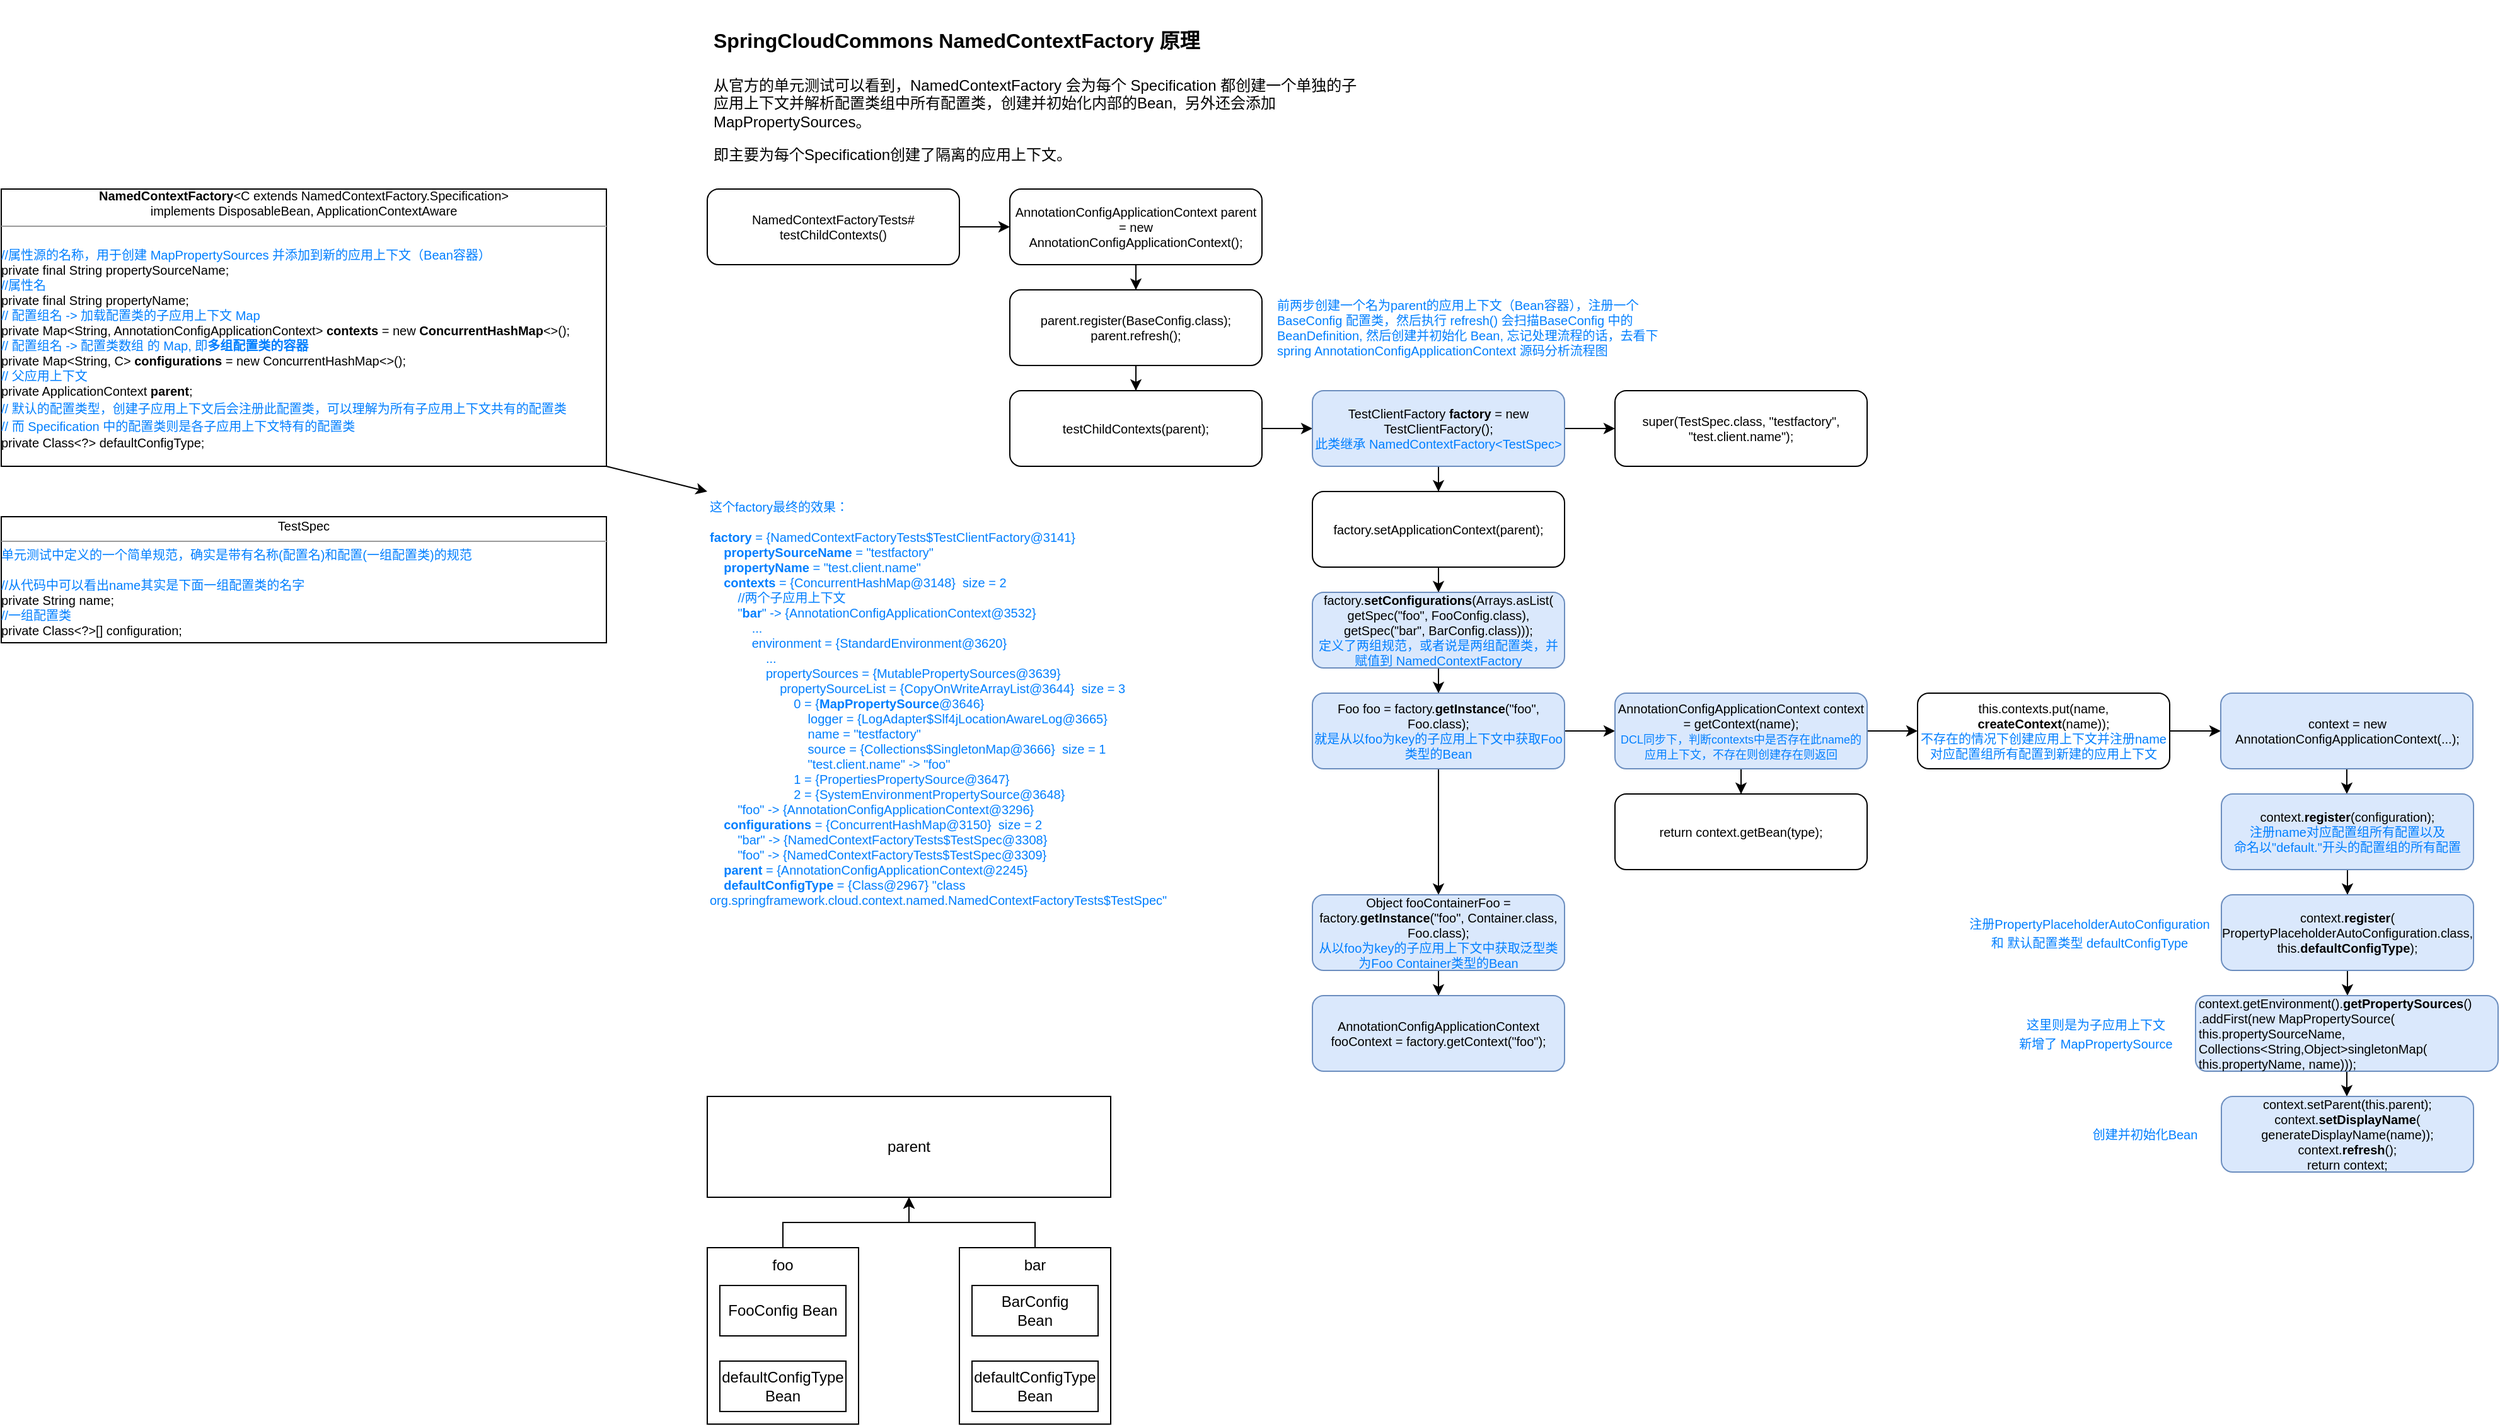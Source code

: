<mxfile version="21.6.5" type="device">
  <diagram name="第 1 页" id="Bj8tEn7FN9Y7yIVg3IFs">
    <mxGraphModel dx="2261" dy="879" grid="1" gridSize="10" guides="1" tooltips="1" connect="1" arrows="1" fold="1" page="1" pageScale="1" pageWidth="827" pageHeight="1169" math="0" shadow="0">
      <root>
        <mxCell id="0" />
        <mxCell id="1" parent="0" />
        <mxCell id="RcNMq9Ko6mRkyaurOMC_-1" value="&lt;h1&gt;&lt;font style=&quot;font-size: 16px;&quot;&gt;SpringCloudCommons NamedContextFactory 原理&lt;/font&gt;&lt;/h1&gt;&lt;p&gt;从官方的单元测试可以看到，NamedContextFactory 会为每个 Specification 都创建一个单独的子应用上下文并解析配置类组中所有配置类，创建并初始化内部的Bean,&amp;nbsp; 另外还会添加 MapPropertySources。&lt;/p&gt;&lt;p&gt;即主要为每个Specification创建了隔离的应用上下文。&lt;/p&gt;" style="text;html=1;strokeColor=none;fillColor=none;spacing=5;spacingTop=-20;whiteSpace=wrap;overflow=hidden;rounded=0;verticalAlign=top;" parent="1" vertex="1">
          <mxGeometry x="40" y="20" width="520" height="120" as="geometry" />
        </mxCell>
        <mxCell id="RcNMq9Ko6mRkyaurOMC_-4" value="" style="edgeStyle=orthogonalEdgeStyle;rounded=0;orthogonalLoop=1;jettySize=auto;html=1;fontSize=10;" parent="1" source="RcNMq9Ko6mRkyaurOMC_-2" target="RcNMq9Ko6mRkyaurOMC_-3" edge="1">
          <mxGeometry relative="1" as="geometry" />
        </mxCell>
        <mxCell id="RcNMq9Ko6mRkyaurOMC_-2" value="NamedContextFactoryTests#&lt;br style=&quot;font-size: 10px;&quot;&gt;testChildContexts()" style="rounded=1;whiteSpace=wrap;html=1;fontSize=10;" parent="1" vertex="1">
          <mxGeometry x="40" y="160" width="200" height="60" as="geometry" />
        </mxCell>
        <mxCell id="RcNMq9Ko6mRkyaurOMC_-6" value="" style="edgeStyle=orthogonalEdgeStyle;rounded=0;orthogonalLoop=1;jettySize=auto;html=1;fontSize=10;" parent="1" source="RcNMq9Ko6mRkyaurOMC_-3" target="RcNMq9Ko6mRkyaurOMC_-5" edge="1">
          <mxGeometry relative="1" as="geometry" />
        </mxCell>
        <mxCell id="RcNMq9Ko6mRkyaurOMC_-3" value="&lt;font style=&quot;font-size: 10px;&quot;&gt;AnnotationConfigApplicationContext parent = new AnnotationConfigApplicationContext();&lt;/font&gt;" style="rounded=1;whiteSpace=wrap;html=1;fontSize=10;" parent="1" vertex="1">
          <mxGeometry x="280" y="160" width="200" height="60" as="geometry" />
        </mxCell>
        <mxCell id="RcNMq9Ko6mRkyaurOMC_-8" value="" style="edgeStyle=orthogonalEdgeStyle;rounded=0;orthogonalLoop=1;jettySize=auto;html=1;fontSize=10;" parent="1" source="RcNMq9Ko6mRkyaurOMC_-5" target="RcNMq9Ko6mRkyaurOMC_-7" edge="1">
          <mxGeometry relative="1" as="geometry" />
        </mxCell>
        <mxCell id="RcNMq9Ko6mRkyaurOMC_-5" value="&lt;div style=&quot;font-size: 10px;&quot;&gt;&lt;font style=&quot;font-size: 10px;&quot;&gt;parent.register(BaseConfig.class);&lt;/font&gt;&lt;/div&gt;&lt;div style=&quot;font-size: 10px;&quot;&gt;&lt;font style=&quot;font-size: 10px;&quot;&gt;parent.refresh();&lt;/font&gt;&lt;/div&gt;" style="rounded=1;whiteSpace=wrap;html=1;fontSize=10;" parent="1" vertex="1">
          <mxGeometry x="280" y="240" width="200" height="60" as="geometry" />
        </mxCell>
        <mxCell id="RcNMq9Ko6mRkyaurOMC_-11" value="" style="edgeStyle=orthogonalEdgeStyle;rounded=0;orthogonalLoop=1;jettySize=auto;html=1;fontSize=10;" parent="1" source="RcNMq9Ko6mRkyaurOMC_-7" target="RcNMq9Ko6mRkyaurOMC_-10" edge="1">
          <mxGeometry relative="1" as="geometry" />
        </mxCell>
        <mxCell id="RcNMq9Ko6mRkyaurOMC_-7" value="&lt;font style=&quot;font-size: 10px;&quot;&gt;testChildContexts(parent);&lt;/font&gt;" style="rounded=1;whiteSpace=wrap;html=1;fontSize=10;" parent="1" vertex="1">
          <mxGeometry x="280" y="320" width="200" height="60" as="geometry" />
        </mxCell>
        <mxCell id="RcNMq9Ko6mRkyaurOMC_-9" value="&lt;font style=&quot;font-size: 10px;&quot;&gt;&lt;font color=&quot;#007fff&quot; style=&quot;font-size: 10px;&quot;&gt;前两步创建一个名为parent的应用上下文（Bean容器），注册一个BaseConfig 配置类，然后执行 refresh() 会扫描BaseConfig 中的BeanDefinition, 然后创建并初始化 Bean, 忘记处理流程的话，去看下&lt;br style=&quot;font-size: 10px;&quot;&gt;spring AnnotationConfigApplicationContext 源码分析流程图&lt;/font&gt;&lt;br style=&quot;font-size: 10px;&quot;&gt;&lt;/font&gt;" style="text;html=1;strokeColor=none;fillColor=none;align=left;verticalAlign=middle;whiteSpace=wrap;rounded=0;fontSize=10;" parent="1" vertex="1">
          <mxGeometry x="490" y="240" width="310" height="60" as="geometry" />
        </mxCell>
        <mxCell id="RcNMq9Ko6mRkyaurOMC_-13" value="" style="edgeStyle=orthogonalEdgeStyle;rounded=0;orthogonalLoop=1;jettySize=auto;html=1;" parent="1" source="RcNMq9Ko6mRkyaurOMC_-10" target="RcNMq9Ko6mRkyaurOMC_-12" edge="1">
          <mxGeometry relative="1" as="geometry" />
        </mxCell>
        <mxCell id="RcNMq9Ko6mRkyaurOMC_-17" value="" style="edgeStyle=orthogonalEdgeStyle;rounded=0;orthogonalLoop=1;jettySize=auto;html=1;" parent="1" source="RcNMq9Ko6mRkyaurOMC_-10" target="RcNMq9Ko6mRkyaurOMC_-16" edge="1">
          <mxGeometry relative="1" as="geometry" />
        </mxCell>
        <mxCell id="RcNMq9Ko6mRkyaurOMC_-10" value="&lt;font style=&quot;font-size: 10px;&quot;&gt;TestClientFactory &lt;b&gt;factory&lt;/b&gt; = new TestClientFactory();&lt;br style=&quot;font-size: 10px;&quot;&gt;&lt;font color=&quot;#007fff&quot;&gt;此类继承 NamedContextFactory&amp;lt;TestSpec&amp;gt;&lt;/font&gt;&lt;br style=&quot;font-size: 10px;&quot;&gt;&lt;/font&gt;" style="rounded=1;whiteSpace=wrap;html=1;fontSize=10;fillColor=#dae8fc;strokeColor=#6c8ebf;" parent="1" vertex="1">
          <mxGeometry x="520" y="320" width="200" height="60" as="geometry" />
        </mxCell>
        <mxCell id="RcNMq9Ko6mRkyaurOMC_-12" value="&lt;font style=&quot;&quot;&gt;super(TestSpec.class, &quot;testfactory&quot;, &quot;test.client.name&quot;);&lt;br style=&quot;font-size: 10px;&quot;&gt;&lt;/font&gt;" style="rounded=1;whiteSpace=wrap;html=1;fontSize=10;" parent="1" vertex="1">
          <mxGeometry x="760" y="320" width="200" height="60" as="geometry" />
        </mxCell>
        <mxCell id="lvGO4TqXhQ6l0tlfrCK3-3" style="rounded=0;orthogonalLoop=1;jettySize=auto;html=1;exitX=1;exitY=1;exitDx=0;exitDy=0;entryX=0;entryY=0;entryDx=0;entryDy=0;" parent="1" source="RcNMq9Ko6mRkyaurOMC_-14" target="lvGO4TqXhQ6l0tlfrCK3-2" edge="1">
          <mxGeometry relative="1" as="geometry" />
        </mxCell>
        <mxCell id="RcNMq9Ko6mRkyaurOMC_-14" value="&lt;div style=&quot;text-align: center; font-size: 10px;&quot;&gt;&lt;font style=&quot;font-size: 10px;&quot;&gt;&lt;font style=&quot;font-size: 10px;&quot; color=&quot;#000000&quot;&gt;&lt;b&gt;NamedContextFactory&lt;/b&gt;&amp;lt;C extends NamedContextFactory.Specification&amp;gt;&lt;/font&gt;&lt;br&gt;&lt;/font&gt;&lt;/div&gt;&lt;div style=&quot;text-align: center; font-size: 10px;&quot;&gt;&lt;font style=&quot;font-size: 10px;&quot;&gt;&lt;font style=&quot;font-size: 10px;&quot; color=&quot;#000000&quot;&gt;implements DisposableBean, ApplicationContextAware&lt;br&gt;&lt;/font&gt;&lt;/font&gt;&lt;/div&gt;&lt;hr style=&quot;font-size: 10px;&quot; size=&quot;1&quot;&gt;&lt;font style=&quot;font-size: 10px;&quot;&gt;&lt;span style=&quot;background-color: initial;&quot;&gt;&lt;div style=&quot;font-size: 10px;&quot;&gt;&lt;br&gt;&lt;/div&gt;&lt;div style=&quot;font-size: 10px;&quot;&gt;//属性源的名称，用于创建 MapPropertySources 并添加到新的应用上下文（Bean容器）&lt;/div&gt;&lt;div style=&quot;font-size: 10px;&quot;&gt;&lt;font color=&quot;#000000&quot;&gt;private final String propertySourceName;&lt;/font&gt;&lt;/div&gt;&lt;div style=&quot;font-size: 10px;&quot;&gt;//属性名&lt;/div&gt;&lt;div style=&quot;font-size: 10px;&quot;&gt;&lt;font color=&quot;#000000&quot;&gt;private final String propertyName;&lt;/font&gt;&lt;/div&gt;&lt;div style=&quot;font-size: 10px;&quot;&gt;// 配置组名 -&amp;gt; 加载配置类的子应用上下文 Map&lt;br&gt;&lt;/div&gt;&lt;div style=&quot;font-size: 10px;&quot;&gt;&lt;font color=&quot;#000000&quot;&gt;private Map&amp;lt;String, AnnotationConfigApplicationContext&amp;gt; &lt;b&gt;contexts&lt;/b&gt; = new &lt;b&gt;ConcurrentHashMap&lt;/b&gt;&amp;lt;&amp;gt;();&lt;/font&gt;&lt;/div&gt;&lt;div style=&quot;font-size: 10px;&quot;&gt;// 配置组名 -&amp;gt; 配置类数组 的 Map, 即&lt;b&gt;多组配置类的容器&lt;/b&gt;&lt;/div&gt;&lt;div style=&quot;font-size: 10px;&quot;&gt;&lt;font color=&quot;#000000&quot;&gt;private Map&amp;lt;String, C&amp;gt; &lt;b&gt;configurations&lt;/b&gt; = new ConcurrentHashMap&amp;lt;&amp;gt;();&lt;/font&gt;&lt;/div&gt;&lt;div style=&quot;font-size: 10px;&quot;&gt;// 父应用上下文&lt;/div&gt;&lt;div style=&quot;font-size: 10px;&quot;&gt;&lt;font color=&quot;#000000&quot;&gt;private ApplicationContext &lt;b&gt;parent&lt;/b&gt;;&lt;/font&gt;&lt;/div&gt;&lt;span style=&quot;&quot;&gt;// 默认的配置类型，创建子应用上下文后会注册此配置类，可以理解为所有子应用上下文共有的配置类&lt;br&gt;// 而 Specification 中的配置类则是各子应用上下文特有的配置类&lt;br&gt;&lt;/span&gt;&lt;div style=&quot;font-size: 10px;&quot;&gt;&lt;font color=&quot;#000000&quot;&gt;private Class&amp;lt;?&amp;gt; defaultConfigType;&lt;/font&gt;&lt;/div&gt;&lt;/span&gt;&lt;/font&gt;" style="verticalAlign=top;align=left;overflow=fill;fontSize=12;fontFamily=Helvetica;html=1;fontColor=#007FFF;" parent="1" vertex="1">
          <mxGeometry x="-520" y="160" width="480" height="220" as="geometry" />
        </mxCell>
        <mxCell id="RcNMq9Ko6mRkyaurOMC_-15" value="&lt;div style=&quot;text-align: center;&quot;&gt;&lt;font style=&quot;font-size: 10px;&quot; color=&quot;#000000&quot;&gt;TestSpec&lt;/font&gt;&lt;br&gt;&lt;/div&gt;&lt;hr style=&quot;font-size: 10px;&quot; size=&quot;1&quot;&gt;&lt;font style=&quot;font-size: 10px;&quot;&gt;&lt;span style=&quot;background-color: initial;&quot;&gt;&lt;div style=&quot;font-size: 10px;&quot;&gt;单元测试中定义的一个简单规范，确实是带有名称(配置名)和配置(一组配置类)的规范&lt;/div&gt;&lt;div style=&quot;font-size: 10px;&quot;&gt;&lt;br&gt;&lt;/div&gt;&lt;div style=&quot;font-size: 10px;&quot;&gt;//从代码中可以看出name其实是下面一组配置类的名字&lt;/div&gt;&lt;div style=&quot;font-size: 10px;&quot;&gt;&lt;div&gt;&lt;font color=&quot;#000000&quot;&gt;private String name;&lt;/font&gt;&lt;/div&gt;&lt;div&gt;//一组配置类&lt;/div&gt;&lt;div&gt;&lt;font color=&quot;#000000&quot;&gt;private Class&amp;lt;?&amp;gt;[] configuration;&lt;/font&gt;&lt;/div&gt;&lt;/div&gt;&lt;/span&gt;&lt;/font&gt;" style="verticalAlign=top;align=left;overflow=fill;fontSize=12;fontFamily=Helvetica;html=1;fontColor=#007FFF;" parent="1" vertex="1">
          <mxGeometry x="-520" y="420" width="480" height="100" as="geometry" />
        </mxCell>
        <mxCell id="RcNMq9Ko6mRkyaurOMC_-19" value="" style="edgeStyle=orthogonalEdgeStyle;rounded=0;orthogonalLoop=1;jettySize=auto;html=1;" parent="1" source="RcNMq9Ko6mRkyaurOMC_-16" target="RcNMq9Ko6mRkyaurOMC_-18" edge="1">
          <mxGeometry relative="1" as="geometry" />
        </mxCell>
        <mxCell id="RcNMq9Ko6mRkyaurOMC_-16" value="&lt;font style=&quot;&quot;&gt;factory.setApplicationContext(parent);&lt;br style=&quot;font-size: 10px;&quot;&gt;&lt;/font&gt;" style="rounded=1;whiteSpace=wrap;html=1;fontSize=10;" parent="1" vertex="1">
          <mxGeometry x="520" y="400" width="200" height="60" as="geometry" />
        </mxCell>
        <mxCell id="RcNMq9Ko6mRkyaurOMC_-21" value="" style="edgeStyle=orthogonalEdgeStyle;rounded=0;orthogonalLoop=1;jettySize=auto;html=1;" parent="1" source="RcNMq9Ko6mRkyaurOMC_-18" target="RcNMq9Ko6mRkyaurOMC_-20" edge="1">
          <mxGeometry relative="1" as="geometry" />
        </mxCell>
        <mxCell id="RcNMq9Ko6mRkyaurOMC_-18" value="&lt;font style=&quot;&quot;&gt;factory.&lt;b&gt;setConfigurations&lt;/b&gt;(Arrays.asList(&lt;br&gt;getSpec(&quot;foo&quot;, FooConfig.class), getSpec(&quot;bar&quot;, BarConfig.class)));&lt;br&gt;&lt;font color=&quot;#007fff&quot;&gt;定义了两组规范，或者说是两组配置类，并赋值到 NamedContextFactory&lt;/font&gt;&lt;br style=&quot;font-size: 10px;&quot;&gt;&lt;/font&gt;" style="rounded=1;whiteSpace=wrap;html=1;fontSize=10;fillColor=#dae8fc;strokeColor=#6c8ebf;" parent="1" vertex="1">
          <mxGeometry x="520" y="480" width="200" height="60" as="geometry" />
        </mxCell>
        <mxCell id="RcNMq9Ko6mRkyaurOMC_-23" value="" style="edgeStyle=orthogonalEdgeStyle;rounded=0;orthogonalLoop=1;jettySize=auto;html=1;" parent="1" source="RcNMq9Ko6mRkyaurOMC_-20" target="RcNMq9Ko6mRkyaurOMC_-22" edge="1">
          <mxGeometry relative="1" as="geometry" />
        </mxCell>
        <mxCell id="RcNMq9Ko6mRkyaurOMC_-41" value="" style="edgeStyle=orthogonalEdgeStyle;rounded=0;orthogonalLoop=1;jettySize=auto;html=1;" parent="1" source="RcNMq9Ko6mRkyaurOMC_-20" target="RcNMq9Ko6mRkyaurOMC_-40" edge="1">
          <mxGeometry relative="1" as="geometry" />
        </mxCell>
        <mxCell id="RcNMq9Ko6mRkyaurOMC_-20" value="&lt;font style=&quot;&quot;&gt;Foo foo = factory.&lt;b&gt;getInstance&lt;/b&gt;(&quot;foo&quot;, Foo.class);&lt;br&gt;&lt;font color=&quot;#007fff&quot;&gt;就是从以foo为key的子应用上下文中获取Foo类型的Bean&lt;/font&gt;&lt;br style=&quot;font-size: 10px;&quot;&gt;&lt;/font&gt;" style="rounded=1;whiteSpace=wrap;html=1;fontSize=10;fillColor=#dae8fc;strokeColor=#6c8ebf;" parent="1" vertex="1">
          <mxGeometry x="520" y="560" width="200" height="60" as="geometry" />
        </mxCell>
        <mxCell id="RcNMq9Ko6mRkyaurOMC_-27" value="" style="edgeStyle=orthogonalEdgeStyle;rounded=0;orthogonalLoop=1;jettySize=auto;html=1;" parent="1" source="RcNMq9Ko6mRkyaurOMC_-22" target="RcNMq9Ko6mRkyaurOMC_-26" edge="1">
          <mxGeometry relative="1" as="geometry" />
        </mxCell>
        <mxCell id="RcNMq9Ko6mRkyaurOMC_-39" value="" style="edgeStyle=orthogonalEdgeStyle;rounded=0;orthogonalLoop=1;jettySize=auto;html=1;" parent="1" source="RcNMq9Ko6mRkyaurOMC_-22" target="RcNMq9Ko6mRkyaurOMC_-38" edge="1">
          <mxGeometry relative="1" as="geometry" />
        </mxCell>
        <mxCell id="RcNMq9Ko6mRkyaurOMC_-22" value="&lt;font style=&quot;&quot;&gt;AnnotationConfigApplicationContext context = getContext(name);&lt;br&gt;&lt;font style=&quot;font-size: 9px;&quot; color=&quot;#007fff&quot;&gt;DCL同步下，判断contexts中是否存在此name的应用上下文，不存在则创建存在则返回&lt;/font&gt;&lt;br style=&quot;font-size: 10px;&quot;&gt;&lt;/font&gt;" style="rounded=1;whiteSpace=wrap;html=1;fontSize=10;fillColor=#dae8fc;strokeColor=#6c8ebf;" parent="1" vertex="1">
          <mxGeometry x="760" y="560" width="200" height="60" as="geometry" />
        </mxCell>
        <mxCell id="RcNMq9Ko6mRkyaurOMC_-29" value="" style="edgeStyle=orthogonalEdgeStyle;rounded=0;orthogonalLoop=1;jettySize=auto;html=1;" parent="1" source="RcNMq9Ko6mRkyaurOMC_-26" target="RcNMq9Ko6mRkyaurOMC_-28" edge="1">
          <mxGeometry relative="1" as="geometry" />
        </mxCell>
        <mxCell id="RcNMq9Ko6mRkyaurOMC_-26" value="&lt;font style=&quot;&quot;&gt;this.contexts.put(name, &lt;b&gt;createContext&lt;/b&gt;(name));&lt;br&gt;&lt;font size=&quot;1&quot; color=&quot;#007fff&quot;&gt;不存在的情况下创建应用上下文并注册name对应配置组所有配置到新建的应用上下文&lt;/font&gt;&lt;br style=&quot;font-size: 10px;&quot;&gt;&lt;/font&gt;" style="rounded=1;whiteSpace=wrap;html=1;fontSize=10;" parent="1" vertex="1">
          <mxGeometry x="1000" y="560" width="200" height="60" as="geometry" />
        </mxCell>
        <mxCell id="RcNMq9Ko6mRkyaurOMC_-31" value="" style="edgeStyle=orthogonalEdgeStyle;rounded=0;orthogonalLoop=1;jettySize=auto;html=1;" parent="1" source="RcNMq9Ko6mRkyaurOMC_-28" target="RcNMq9Ko6mRkyaurOMC_-30" edge="1">
          <mxGeometry relative="1" as="geometry" />
        </mxCell>
        <mxCell id="RcNMq9Ko6mRkyaurOMC_-28" value="&lt;font style=&quot;&quot;&gt;context = new AnnotationConfigApplicationContext(...);&lt;br style=&quot;font-size: 10px;&quot;&gt;&lt;/font&gt;" style="rounded=1;whiteSpace=wrap;html=1;fontSize=10;fillColor=#dae8fc;strokeColor=#6c8ebf;" parent="1" vertex="1">
          <mxGeometry x="1240.5" y="560" width="200" height="60" as="geometry" />
        </mxCell>
        <mxCell id="RcNMq9Ko6mRkyaurOMC_-33" value="" style="edgeStyle=orthogonalEdgeStyle;rounded=0;orthogonalLoop=1;jettySize=auto;html=1;" parent="1" source="RcNMq9Ko6mRkyaurOMC_-30" target="RcNMq9Ko6mRkyaurOMC_-32" edge="1">
          <mxGeometry relative="1" as="geometry" />
        </mxCell>
        <mxCell id="RcNMq9Ko6mRkyaurOMC_-30" value="&lt;font style=&quot;&quot;&gt;context.&lt;b&gt;register&lt;/b&gt;(configuration);&lt;br&gt;&lt;font color=&quot;#007fff&quot;&gt;注册name对应配置组所有配置以及&lt;br&gt;命名以&quot;default.&quot;开头的配置组的所有配置&lt;/font&gt;&lt;br style=&quot;font-size: 10px;&quot;&gt;&lt;/font&gt;" style="rounded=1;whiteSpace=wrap;html=1;fontSize=10;fillColor=#dae8fc;strokeColor=#6c8ebf;" parent="1" vertex="1">
          <mxGeometry x="1241" y="640" width="200" height="60" as="geometry" />
        </mxCell>
        <mxCell id="RcNMq9Ko6mRkyaurOMC_-35" value="" style="edgeStyle=orthogonalEdgeStyle;rounded=0;orthogonalLoop=1;jettySize=auto;html=1;" parent="1" source="RcNMq9Ko6mRkyaurOMC_-32" target="RcNMq9Ko6mRkyaurOMC_-34" edge="1">
          <mxGeometry relative="1" as="geometry" />
        </mxCell>
        <mxCell id="RcNMq9Ko6mRkyaurOMC_-32" value="&lt;font style=&quot;&quot;&gt;context.&lt;b&gt;register&lt;/b&gt;(&lt;br&gt;PropertyPlaceholderAutoConfiguration.class, this.&lt;b&gt;defaultConfigType&lt;/b&gt;);&lt;br style=&quot;font-size: 10px;&quot;&gt;&lt;/font&gt;" style="rounded=1;whiteSpace=wrap;html=1;fontSize=10;fillColor=#dae8fc;strokeColor=#6c8ebf;" parent="1" vertex="1">
          <mxGeometry x="1241" y="720" width="200" height="60" as="geometry" />
        </mxCell>
        <mxCell id="RcNMq9Ko6mRkyaurOMC_-37" value="" style="edgeStyle=orthogonalEdgeStyle;rounded=0;orthogonalLoop=1;jettySize=auto;html=1;" parent="1" source="RcNMq9Ko6mRkyaurOMC_-34" target="RcNMq9Ko6mRkyaurOMC_-36" edge="1">
          <mxGeometry relative="1" as="geometry" />
        </mxCell>
        <mxCell id="RcNMq9Ko6mRkyaurOMC_-34" value="&lt;font style=&quot;&quot;&gt;&lt;div&gt;context.getEnvironment()&lt;span style=&quot;background-color: initial;&quot;&gt;.&lt;b&gt;getPropertySources&lt;/b&gt;()&lt;/span&gt;&lt;/div&gt;&lt;div&gt;&lt;span style=&quot;background-color: initial;&quot;&gt;.addFirst(new MapPropertySource(&lt;/span&gt;&lt;/div&gt;&lt;div&gt;&lt;span style=&quot;background-color: initial;&quot;&gt;this.propertySourceName,&amp;nbsp;&lt;/span&gt;&lt;/div&gt;&lt;div&gt;&lt;span style=&quot;background-color: initial;&quot;&gt;Collections&amp;lt;String,Object&amp;gt;singletonMap(&lt;/span&gt;&lt;/div&gt;&lt;div&gt;&lt;span style=&quot;background-color: initial;&quot;&gt;this.propertyName, name)));&lt;/span&gt;&lt;/div&gt;&lt;/font&gt;" style="rounded=1;whiteSpace=wrap;html=1;fontSize=10;fillColor=#dae8fc;strokeColor=#6c8ebf;align=left;" parent="1" vertex="1">
          <mxGeometry x="1220.5" y="800" width="240" height="60" as="geometry" />
        </mxCell>
        <mxCell id="RcNMq9Ko6mRkyaurOMC_-36" value="&lt;font style=&quot;&quot;&gt;&lt;div&gt;context.setParent(this.parent);&lt;/div&gt;&lt;div&gt;&lt;div&gt;context.&lt;b&gt;setDisplayName&lt;/b&gt;(&lt;/div&gt;&lt;div&gt;generateDisplayName(name));&lt;/div&gt;&lt;div&gt;context.&lt;b&gt;refresh&lt;/b&gt;();&lt;/div&gt;&lt;/div&gt;&lt;div&gt;return context;&lt;br&gt;&lt;/div&gt;&lt;/font&gt;" style="rounded=1;whiteSpace=wrap;html=1;fontSize=10;fillColor=#dae8fc;strokeColor=#6c8ebf;" parent="1" vertex="1">
          <mxGeometry x="1241" y="880" width="200" height="60" as="geometry" />
        </mxCell>
        <mxCell id="RcNMq9Ko6mRkyaurOMC_-38" value="&lt;font style=&quot;&quot;&gt;return context.getBean(type);&lt;br style=&quot;font-size: 10px;&quot;&gt;&lt;/font&gt;" style="rounded=1;whiteSpace=wrap;html=1;fontSize=10;" parent="1" vertex="1">
          <mxGeometry x="760" y="640" width="200" height="60" as="geometry" />
        </mxCell>
        <mxCell id="RcNMq9Ko6mRkyaurOMC_-43" value="" style="edgeStyle=orthogonalEdgeStyle;rounded=0;orthogonalLoop=1;jettySize=auto;html=1;" parent="1" source="RcNMq9Ko6mRkyaurOMC_-40" target="RcNMq9Ko6mRkyaurOMC_-42" edge="1">
          <mxGeometry relative="1" as="geometry" />
        </mxCell>
        <mxCell id="RcNMq9Ko6mRkyaurOMC_-40" value="&lt;font style=&quot;&quot;&gt;Object fooContainerFoo = factory.&lt;b&gt;getInstance&lt;/b&gt;(&quot;foo&quot;, Container.class, Foo.class);&lt;br&gt;&lt;font color=&quot;#007fff&quot;&gt;从以foo为key的子应用上下文中获取泛型类为Foo Container类型的Bean&lt;/font&gt;&lt;br style=&quot;font-size: 10px;&quot;&gt;&lt;/font&gt;" style="rounded=1;whiteSpace=wrap;html=1;fontSize=10;fillColor=#dae8fc;strokeColor=#6c8ebf;" parent="1" vertex="1">
          <mxGeometry x="520" y="720" width="200" height="60" as="geometry" />
        </mxCell>
        <mxCell id="RcNMq9Ko6mRkyaurOMC_-42" value="&lt;font style=&quot;&quot;&gt;AnnotationConfigApplicationContext fooContext = factory.getContext(&quot;foo&quot;);&lt;br style=&quot;font-size: 10px;&quot;&gt;&lt;/font&gt;" style="rounded=1;whiteSpace=wrap;html=1;fontSize=10;fillColor=#dae8fc;strokeColor=#6c8ebf;" parent="1" vertex="1">
          <mxGeometry x="520" y="800" width="200" height="60" as="geometry" />
        </mxCell>
        <mxCell id="RcNMq9Ko6mRkyaurOMC_-45" value="&lt;font style=&quot;font-size: 10px;&quot; color=&quot;#007fff&quot;&gt;创建并初始化Bean&lt;/font&gt;" style="text;html=1;align=center;verticalAlign=middle;resizable=0;points=[];autosize=1;strokeColor=none;fillColor=none;" parent="1" vertex="1">
          <mxGeometry x="1125" y="895" width="110" height="30" as="geometry" />
        </mxCell>
        <mxCell id="lvGO4TqXhQ6l0tlfrCK3-1" value="&lt;font style=&quot;font-size: 10px;&quot; color=&quot;#007fff&quot;&gt;这里则是为子应用上下文&lt;br&gt;新增了 MapPropertySource&lt;br&gt;&lt;/font&gt;" style="text;html=1;align=center;verticalAlign=middle;resizable=0;points=[];autosize=1;strokeColor=none;fillColor=none;" parent="1" vertex="1">
          <mxGeometry x="1065.5" y="810" width="150" height="40" as="geometry" />
        </mxCell>
        <mxCell id="lvGO4TqXhQ6l0tlfrCK3-2" value="&lt;div style=&quot;font-size: 10px;&quot;&gt;这个factory最终的效果：&lt;/div&gt;&lt;div style=&quot;font-size: 10px;&quot;&gt;&lt;br&gt;&lt;/div&gt;&lt;div style=&quot;font-size: 10px;&quot;&gt;&lt;font style=&quot;font-size: 10px;&quot;&gt;&lt;b&gt;factory&lt;/b&gt; = {NamedContextFactoryTests$TestClientFactory@3141}&amp;nbsp;&lt;/font&gt;&lt;/div&gt;&lt;div style=&quot;font-size: 10px;&quot;&gt;&lt;font style=&quot;font-size: 10px;&quot;&gt;&amp;nbsp; &amp;nbsp; &lt;b&gt;propertySourceName&lt;/b&gt; = &quot;testfactory&quot;&lt;/font&gt;&lt;/div&gt;&lt;div style=&quot;font-size: 10px;&quot;&gt;&lt;font style=&quot;font-size: 10px;&quot;&gt;&amp;nbsp; &amp;nbsp; &lt;b&gt;propertyName&lt;/b&gt; = &quot;test.client.name&quot;&lt;/font&gt;&lt;/div&gt;&lt;div style=&quot;font-size: 10px;&quot;&gt;&lt;font style=&quot;font-size: 10px;&quot;&gt;&amp;nbsp; &amp;nbsp; &lt;b&gt;contexts&lt;/b&gt; = {ConcurrentHashMap@3148}&amp;nbsp; size = 2&lt;/font&gt;&lt;/div&gt;&lt;div style=&quot;font-size: 10px;&quot;&gt;&lt;font style=&quot;font-size: 10px;&quot;&gt;&lt;span style=&quot;white-space: pre;&quot;&gt;&#x9;&lt;/span&gt;//两个子应用上下文&lt;br&gt;&lt;/font&gt;&lt;/div&gt;&lt;div style=&quot;font-size: 10px;&quot;&gt;&lt;font style=&quot;font-size: 10px;&quot;&gt;&amp;nbsp; &amp;nbsp; &amp;nbsp; &amp;nbsp; &quot;&lt;b&gt;bar&lt;/b&gt;&quot; -&amp;gt; {AnnotationConfigApplicationContext@3532}&lt;/font&gt;&lt;/div&gt;&lt;div style=&quot;font-size: 10px;&quot;&gt;&lt;font style=&quot;font-size: 10px;&quot;&gt;&amp;nbsp; &amp;nbsp; &amp;nbsp; &amp;nbsp; &amp;nbsp; &amp;nbsp; ...&lt;/font&gt;&lt;/div&gt;&lt;div style=&quot;font-size: 10px;&quot;&gt;&lt;font style=&quot;font-size: 10px;&quot;&gt;&amp;nbsp; &amp;nbsp; &amp;nbsp; &amp;nbsp; &amp;nbsp; &amp;nbsp; environment = {StandardEnvironment@3620}&amp;nbsp;&lt;/font&gt;&lt;/div&gt;&lt;div style=&quot;font-size: 10px;&quot;&gt;&lt;font style=&quot;font-size: 10px;&quot;&gt;&amp;nbsp; &amp;nbsp; &amp;nbsp; &amp;nbsp; &amp;nbsp; &amp;nbsp; &amp;nbsp; &amp;nbsp; ...&lt;/font&gt;&lt;/div&gt;&lt;div style=&quot;font-size: 10px;&quot;&gt;&lt;font style=&quot;font-size: 10px;&quot;&gt;&amp;nbsp; &amp;nbsp; &amp;nbsp; &amp;nbsp; &amp;nbsp; &amp;nbsp; &amp;nbsp; &amp;nbsp; propertySources = {MutablePropertySources@3639}&lt;/font&gt;&lt;/div&gt;&lt;div style=&quot;font-size: 10px;&quot;&gt;&lt;font style=&quot;font-size: 10px;&quot;&gt;&amp;nbsp; &amp;nbsp; &amp;nbsp; &amp;nbsp; &amp;nbsp; &amp;nbsp; &amp;nbsp; &amp;nbsp; &amp;nbsp; &amp;nbsp; propertySourceList = {CopyOnWriteArrayList@3644}&amp;nbsp; size = 3&lt;/font&gt;&lt;/div&gt;&lt;div style=&quot;font-size: 10px;&quot;&gt;&lt;font style=&quot;font-size: 10px;&quot;&gt;&amp;nbsp; &amp;nbsp; &amp;nbsp; &amp;nbsp; &amp;nbsp; &amp;nbsp; &amp;nbsp; &amp;nbsp; &amp;nbsp; &amp;nbsp; &amp;nbsp; &amp;nbsp; 0 = {&lt;b&gt;MapPropertySource&lt;/b&gt;@3646}&lt;/font&gt;&lt;/div&gt;&lt;div style=&quot;font-size: 10px;&quot;&gt;&lt;font style=&quot;font-size: 10px;&quot;&gt;&amp;nbsp; &amp;nbsp; &amp;nbsp; &amp;nbsp; &amp;nbsp; &amp;nbsp; &amp;nbsp; &amp;nbsp; &amp;nbsp; &amp;nbsp; &amp;nbsp; &amp;nbsp; &amp;nbsp; &amp;nbsp; logger = {LogAdapter$Slf4jLocationAwareLog@3665}&amp;nbsp;&lt;/font&gt;&lt;/div&gt;&lt;div style=&quot;font-size: 10px;&quot;&gt;&lt;font style=&quot;font-size: 10px;&quot;&gt;&amp;nbsp; &amp;nbsp; &amp;nbsp; &amp;nbsp; &amp;nbsp; &amp;nbsp; &amp;nbsp; &amp;nbsp; &amp;nbsp; &amp;nbsp; &amp;nbsp; &amp;nbsp; &amp;nbsp; &amp;nbsp; name = &quot;testfactory&quot;&lt;/font&gt;&lt;/div&gt;&lt;div style=&quot;font-size: 10px;&quot;&gt;&lt;font style=&quot;font-size: 10px;&quot;&gt;&amp;nbsp; &amp;nbsp; &amp;nbsp; &amp;nbsp; &amp;nbsp; &amp;nbsp; &amp;nbsp; &amp;nbsp; &amp;nbsp; &amp;nbsp; &amp;nbsp; &amp;nbsp; &amp;nbsp; &amp;nbsp; source = {Collections$SingletonMap@3666}&amp;nbsp; size = 1&lt;/font&gt;&lt;/div&gt;&lt;div style=&quot;font-size: 10px;&quot;&gt;&lt;font style=&quot;font-size: 10px;&quot;&gt;&amp;nbsp; &amp;nbsp; &amp;nbsp; &amp;nbsp; &amp;nbsp; &amp;nbsp; &amp;nbsp; &amp;nbsp; &amp;nbsp; &amp;nbsp; &amp;nbsp; &amp;nbsp; &amp;nbsp; &amp;nbsp; &quot;test.client.name&quot; -&amp;gt; &quot;foo&quot;&lt;/font&gt;&lt;/div&gt;&lt;div style=&quot;font-size: 10px;&quot;&gt;&lt;font style=&quot;font-size: 10px;&quot;&gt;&amp;nbsp; &amp;nbsp; &amp;nbsp; &amp;nbsp; &amp;nbsp; &amp;nbsp; &amp;nbsp; &amp;nbsp; &amp;nbsp; &amp;nbsp; &amp;nbsp; &amp;nbsp; 1 = {PropertiesPropertySource@3647}&amp;nbsp;&lt;/font&gt;&lt;/div&gt;&lt;div style=&quot;font-size: 10px;&quot;&gt;&lt;font style=&quot;font-size: 10px;&quot;&gt;&amp;nbsp; &amp;nbsp; &amp;nbsp; &amp;nbsp; &amp;nbsp; &amp;nbsp; &amp;nbsp; &amp;nbsp; &amp;nbsp; &amp;nbsp; &amp;nbsp; &amp;nbsp; 2 = {SystemEnvironmentPropertySource@3648}&amp;nbsp;&lt;/font&gt;&lt;/div&gt;&lt;div style=&quot;font-size: 10px;&quot;&gt;&lt;font style=&quot;font-size: 10px;&quot;&gt;&amp;nbsp; &amp;nbsp; &amp;nbsp; &amp;nbsp; &quot;foo&quot; -&amp;gt; {AnnotationConfigApplicationContext@3296}&lt;/font&gt;&lt;/div&gt;&lt;div style=&quot;font-size: 10px;&quot;&gt;&lt;font style=&quot;font-size: 10px;&quot;&gt;&amp;nbsp; &amp;nbsp; &lt;b&gt;configurations&lt;/b&gt; = {ConcurrentHashMap@3150}&amp;nbsp; size = 2&lt;/font&gt;&lt;/div&gt;&lt;div style=&quot;font-size: 10px;&quot;&gt;&lt;font style=&quot;font-size: 10px;&quot;&gt;&amp;nbsp; &amp;nbsp; &amp;nbsp; &amp;nbsp; &quot;bar&quot; -&amp;gt; {NamedContextFactoryTests$TestSpec@3308}&amp;nbsp;&lt;/font&gt;&lt;/div&gt;&lt;div style=&quot;font-size: 10px;&quot;&gt;&lt;font style=&quot;font-size: 10px;&quot;&gt;&amp;nbsp; &amp;nbsp; &amp;nbsp; &amp;nbsp; &quot;foo&quot; -&amp;gt; {NamedContextFactoryTests$TestSpec@3309}&amp;nbsp;&lt;/font&gt;&lt;/div&gt;&lt;div style=&quot;font-size: 10px;&quot;&gt;&lt;font style=&quot;font-size: 10px;&quot;&gt;&amp;nbsp; &amp;nbsp; &lt;b&gt;parent&lt;/b&gt; = {AnnotationConfigApplicationContext@2245}&amp;nbsp;&lt;/font&gt;&lt;/div&gt;&lt;div style=&quot;font-size: 10px;&quot;&gt;&lt;font style=&quot;font-size: 10px;&quot;&gt;&amp;nbsp; &amp;nbsp; &lt;b style=&quot;&quot;&gt;defaultConfigType&lt;/b&gt; = {Class@2967} &quot;class org.springframework.cloud.context.named.NamedContextFactoryTests$TestSpec&quot;&lt;/font&gt;&lt;/div&gt;" style="text;html=1;strokeColor=none;fillColor=none;align=left;verticalAlign=top;whiteSpace=wrap;rounded=0;fontColor=#007FFF;" parent="1" vertex="1">
          <mxGeometry x="40" y="400" width="440" height="320" as="geometry" />
        </mxCell>
        <mxCell id="rdmgTLdKya5w93jvymPt-1" value="&lt;font style=&quot;font-size: 10px;&quot; color=&quot;#007fff&quot;&gt;注册PropertyPlaceholderAutoConfiguration&lt;br&gt;和 默认配置类型 defaultConfigType&lt;br&gt;&lt;/font&gt;" style="text;html=1;align=center;verticalAlign=middle;resizable=0;points=[];autosize=1;strokeColor=none;fillColor=none;" vertex="1" parent="1">
          <mxGeometry x="1031" y="730" width="210" height="40" as="geometry" />
        </mxCell>
        <mxCell id="rdmgTLdKya5w93jvymPt-2" value="parent" style="rounded=0;whiteSpace=wrap;html=1;" vertex="1" parent="1">
          <mxGeometry x="40" y="880" width="320" height="80" as="geometry" />
        </mxCell>
        <mxCell id="rdmgTLdKya5w93jvymPt-5" style="edgeStyle=orthogonalEdgeStyle;rounded=0;orthogonalLoop=1;jettySize=auto;html=1;exitX=0.5;exitY=0;exitDx=0;exitDy=0;entryX=0.5;entryY=1;entryDx=0;entryDy=0;" edge="1" parent="1" source="rdmgTLdKya5w93jvymPt-3" target="rdmgTLdKya5w93jvymPt-2">
          <mxGeometry relative="1" as="geometry" />
        </mxCell>
        <mxCell id="rdmgTLdKya5w93jvymPt-3" value="foo&lt;br&gt;&lt;br&gt;" style="rounded=0;whiteSpace=wrap;html=1;verticalAlign=top;" vertex="1" parent="1">
          <mxGeometry x="40" y="1000" width="120" height="140" as="geometry" />
        </mxCell>
        <mxCell id="rdmgTLdKya5w93jvymPt-6" style="edgeStyle=orthogonalEdgeStyle;rounded=0;orthogonalLoop=1;jettySize=auto;html=1;exitX=0.5;exitY=0;exitDx=0;exitDy=0;entryX=0.5;entryY=1;entryDx=0;entryDy=0;" edge="1" parent="1" source="rdmgTLdKya5w93jvymPt-4" target="rdmgTLdKya5w93jvymPt-2">
          <mxGeometry relative="1" as="geometry" />
        </mxCell>
        <mxCell id="rdmgTLdKya5w93jvymPt-4" value="bar" style="rounded=0;whiteSpace=wrap;html=1;verticalAlign=top;" vertex="1" parent="1">
          <mxGeometry x="240" y="1000" width="120" height="140" as="geometry" />
        </mxCell>
        <mxCell id="rdmgTLdKya5w93jvymPt-7" value="FooConfig Bean" style="rounded=0;whiteSpace=wrap;html=1;" vertex="1" parent="1">
          <mxGeometry x="50" y="1030" width="100" height="40" as="geometry" />
        </mxCell>
        <mxCell id="rdmgTLdKya5w93jvymPt-8" value="BarConfig&lt;br&gt;Bean" style="rounded=0;whiteSpace=wrap;html=1;" vertex="1" parent="1">
          <mxGeometry x="250" y="1030" width="100" height="40" as="geometry" />
        </mxCell>
        <mxCell id="rdmgTLdKya5w93jvymPt-9" value="defaultConfigType Bean" style="rounded=0;whiteSpace=wrap;html=1;" vertex="1" parent="1">
          <mxGeometry x="50" y="1090" width="100" height="40" as="geometry" />
        </mxCell>
        <mxCell id="rdmgTLdKya5w93jvymPt-10" value="defaultConfigType&lt;br&gt;Bean" style="rounded=0;whiteSpace=wrap;html=1;" vertex="1" parent="1">
          <mxGeometry x="250" y="1090" width="100" height="40" as="geometry" />
        </mxCell>
      </root>
    </mxGraphModel>
  </diagram>
</mxfile>
